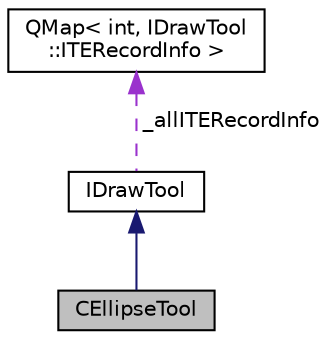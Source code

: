 digraph "CEllipseTool"
{
  edge [fontname="Helvetica",fontsize="10",labelfontname="Helvetica",labelfontsize="10"];
  node [fontname="Helvetica",fontsize="10",shape=record];
  Node2 [label="CEllipseTool",height=0.2,width=0.4,color="black", fillcolor="grey75", style="filled", fontcolor="black"];
  Node3 -> Node2 [dir="back",color="midnightblue",fontsize="10",style="solid",fontname="Helvetica"];
  Node3 [label="IDrawTool",height=0.2,width=0.4,color="black", fillcolor="white", style="filled",URL="$class_i_draw_tool.html"];
  Node4 -> Node3 [dir="back",color="darkorchid3",fontsize="10",style="dashed",label=" _allITERecordInfo" ,fontname="Helvetica"];
  Node4 [label="QMap\< int, IDrawTool\l::ITERecordInfo \>",height=0.2,width=0.4,color="black", fillcolor="white", style="filled",URL="$class_q_map.html"];
}
